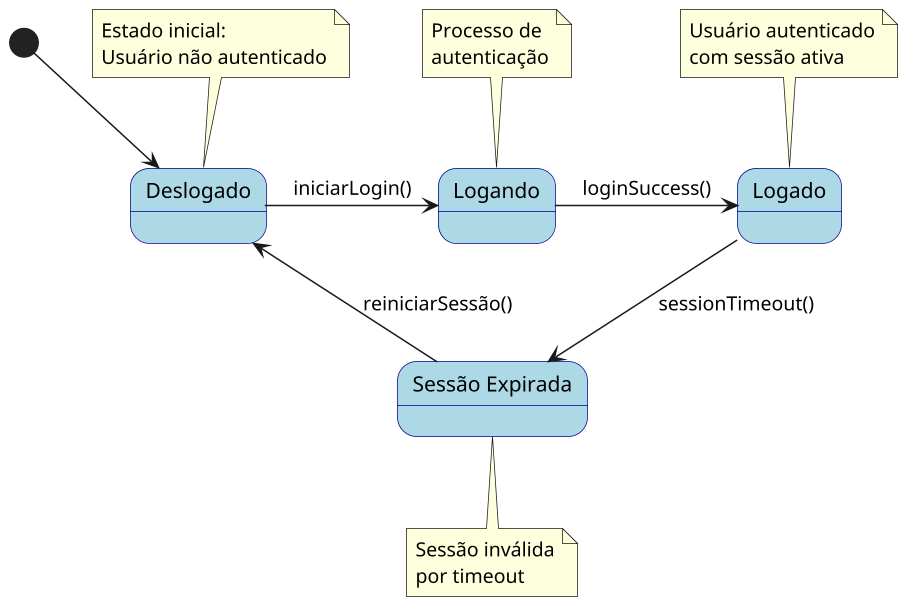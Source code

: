 @startuml
scale 1.5
skinparam StateAttributeIconSize 0

' Define estados
[*] --> Deslogado

state "Deslogado" as Deslogado
state "Logando" as Logando
state "Logado" as Logado
state "Sessão Expirada" as SessaoExpirada

' Transições principais
Deslogado -right-> Logando : iniciarLogin()
Logando -right-> Logado : loginSuccess()
Logado -down-> SessaoExpirada : sessionTimeout()
SessaoExpirada --> Deslogado : reiniciarSessão()

' Notas explicativas
note top of Deslogado
  Estado inicial:
  Usuário não autenticado
end note

note top of Logando
  Processo de
  autenticação
end note

note top of Logado
  Usuário autenticado
  com sessão ativa
end note

note bottom of SessaoExpirada
  Sessão inválida
  por timeout
end note

' Formatação
skinparam state {
  BackgroundColor LightBlue
  BorderColor DarkBlue
  FontSize 14
}

' Ajuste do layout
skinparam {
  ArrowColor DarkBlue
  ArrowThickness 2
}

@enduml
